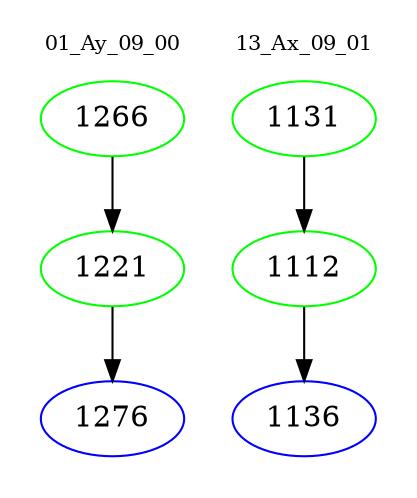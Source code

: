 digraph{
subgraph cluster_0 {
color = white
label = "01_Ay_09_00";
fontsize=10;
T0_1266 [label="1266", color="green"]
T0_1266 -> T0_1221 [color="black"]
T0_1221 [label="1221", color="green"]
T0_1221 -> T0_1276 [color="black"]
T0_1276 [label="1276", color="blue"]
}
subgraph cluster_1 {
color = white
label = "13_Ax_09_01";
fontsize=10;
T1_1131 [label="1131", color="green"]
T1_1131 -> T1_1112 [color="black"]
T1_1112 [label="1112", color="green"]
T1_1112 -> T1_1136 [color="black"]
T1_1136 [label="1136", color="blue"]
}
}
